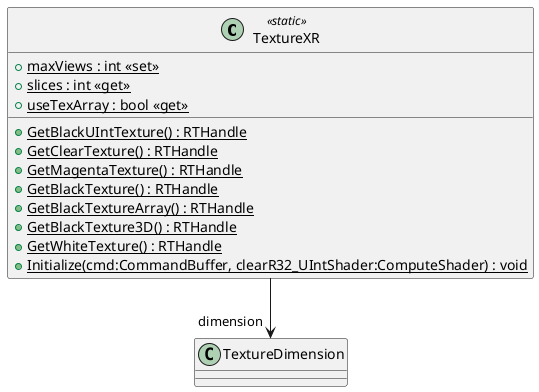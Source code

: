 @startuml
class TextureXR <<static>> {
    + {static} maxViews : int <<set>>
    + {static} slices : int <<get>>
    + {static} useTexArray : bool <<get>>
    + {static} GetBlackUIntTexture() : RTHandle
    + {static} GetClearTexture() : RTHandle
    + {static} GetMagentaTexture() : RTHandle
    + {static} GetBlackTexture() : RTHandle
    + {static} GetBlackTextureArray() : RTHandle
    + {static} GetBlackTexture3D() : RTHandle
    + {static} GetWhiteTexture() : RTHandle
    + {static} Initialize(cmd:CommandBuffer, clearR32_UIntShader:ComputeShader) : void
}
TextureXR --> "dimension" TextureDimension
@enduml
